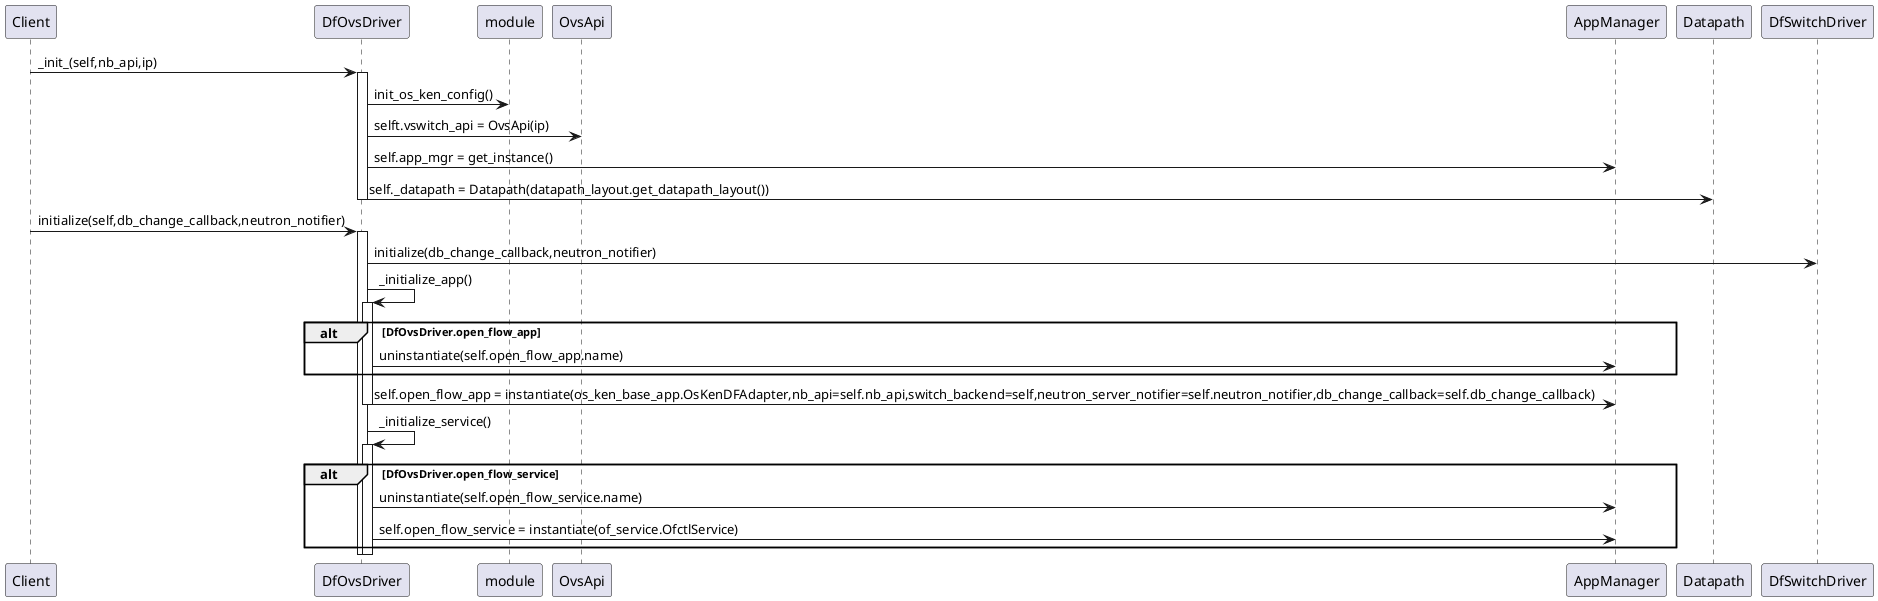 @startuml DfOvsDriver
Client->DfOvsDriver:_init_(self,nb_api,ip)
activate DfOvsDriver
DfOvsDriver->module:init_os_ken_config()
DfOvsDriver->OvsApi:selft.vswitch_api = OvsApi(ip)
DfOvsDriver->AppManager:self.app_mgr = get_instance()
' self.open_flow_app = None
' self.open_flow_service = None
' self.neutron_notifier = None
DfOvsDriver->Datapath:self._datapath = Datapath(datapath_layout.get_datapath_layout())
deactivate

Client->DfOvsDriver:initialize(self,db_change_callback,neutron_notifier)
activate DfOvsDriver
DfOvsDriver->DfSwitchDriver:initialize(db_change_callback,neutron_notifier)
DfOvsDriver->DfOvsDriver:_initialize_app()
activate DfOvsDriver
alt DfOvsDriver.open_flow_app
    DfOvsDriver->AppManager:uninstantiate(self.open_flow_app.name)
end
DfOvsDriver->AppManager:self.open_flow_app = instantiate(os_ken_base_app.OsKenDFAdapter,nb_api=self.nb_api,switch_backend=self,neutron_server_notifier=self.neutron_notifier,db_change_callback=self.db_change_callback)
deactivate
' # The OfctlService is needed to support the 'get_flows' method
DfOvsDriver->DfOvsDriver:_initialize_service()
activate DfOvsDriver
alt DfOvsDriver.open_flow_service
    DfOvsDriver->AppManager:uninstantiate(self.open_flow_service.name)
    DfOvsDriver->AppManager:self.open_flow_service = instantiate(of_service.OfctlService)
end
deactivate
deactivate
@enduml